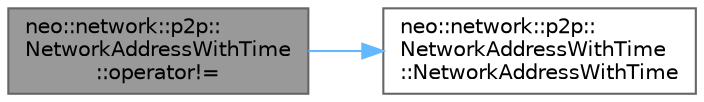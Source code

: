 digraph "neo::network::p2p::NetworkAddressWithTime::operator!="
{
 // LATEX_PDF_SIZE
  bgcolor="transparent";
  edge [fontname=Helvetica,fontsize=10,labelfontname=Helvetica,labelfontsize=10];
  node [fontname=Helvetica,fontsize=10,shape=box,height=0.2,width=0.4];
  rankdir="LR";
  Node1 [id="Node000001",label="neo::network::p2p::\lNetworkAddressWithTime\l::operator!=",height=0.2,width=0.4,color="gray40", fillcolor="grey60", style="filled", fontcolor="black",tooltip="Checks if this NetworkAddressWithTime is not equal to another NetworkAddressWithTime."];
  Node1 -> Node2 [id="edge1_Node000001_Node000002",color="steelblue1",style="solid",tooltip=" "];
  Node2 [id="Node000002",label="neo::network::p2p::\lNetworkAddressWithTime\l::NetworkAddressWithTime",height=0.2,width=0.4,color="grey40", fillcolor="white", style="filled",URL="$classneo_1_1network_1_1p2p_1_1_network_address_with_time.html#ae7ca63acdc88ce34c22dff8ebd6a7eed",tooltip="Constructs an empty NetworkAddressWithTime."];
}
